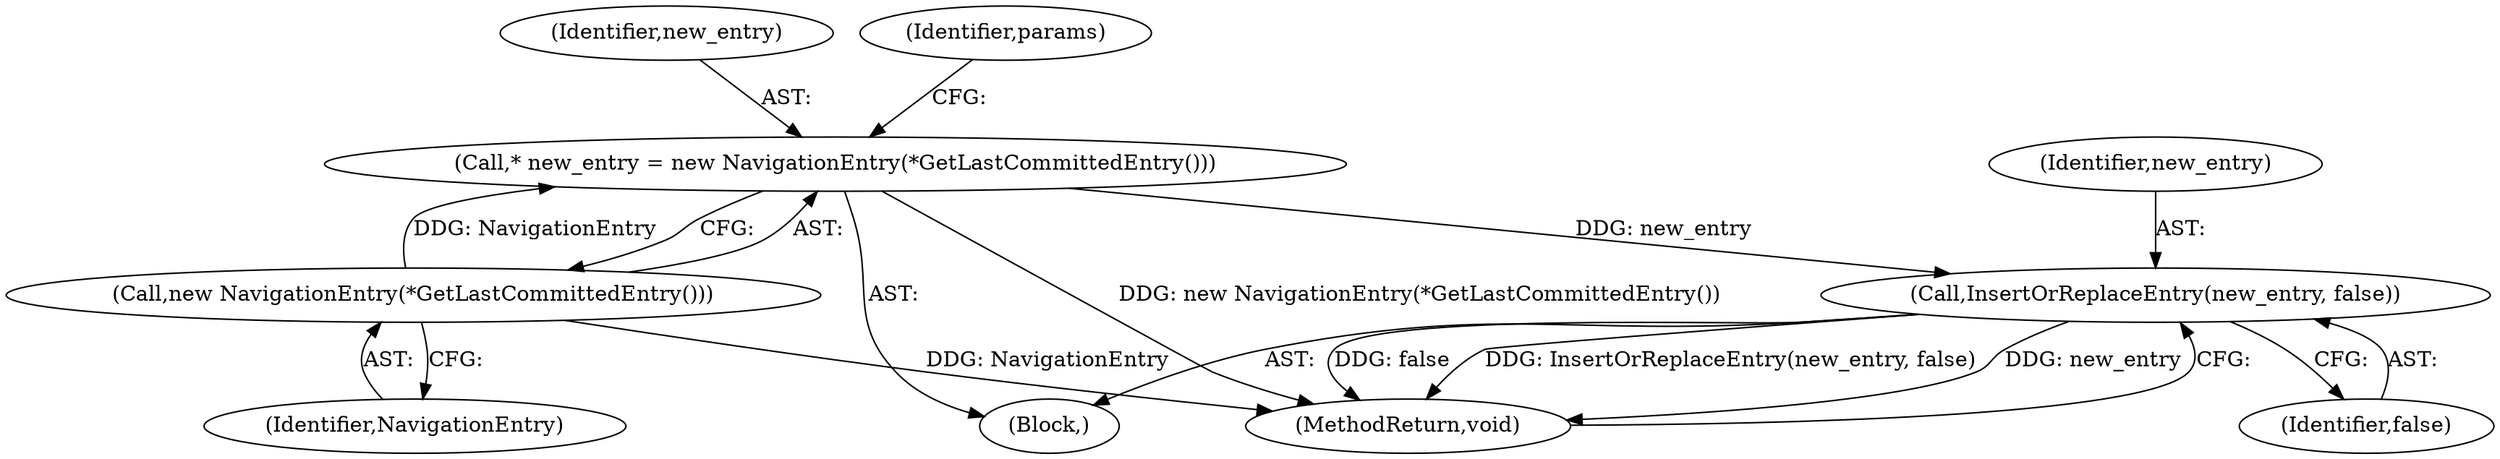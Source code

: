 digraph "0_Chrome_b9e2ecab97a8a7f3cce06951ab92a3eaef559206_0@pointer" {
"1000127" [label="(Call,InsertOrReplaceEntry(new_entry, false))"];
"1000119" [label="(Call,* new_entry = new NavigationEntry(*GetLastCommittedEntry()))"];
"1000121" [label="(Call,new NavigationEntry(*GetLastCommittedEntry()))"];
"1000120" [label="(Identifier,new_entry)"];
"1000127" [label="(Call,InsertOrReplaceEntry(new_entry, false))"];
"1000102" [label="(Block,)"];
"1000121" [label="(Call,new NavigationEntry(*GetLastCommittedEntry()))"];
"1000119" [label="(Call,* new_entry = new NavigationEntry(*GetLastCommittedEntry()))"];
"1000129" [label="(Identifier,false)"];
"1000125" [label="(Identifier,params)"];
"1000128" [label="(Identifier,new_entry)"];
"1000122" [label="(Identifier,NavigationEntry)"];
"1000130" [label="(MethodReturn,void)"];
"1000127" -> "1000102"  [label="AST: "];
"1000127" -> "1000129"  [label="CFG: "];
"1000128" -> "1000127"  [label="AST: "];
"1000129" -> "1000127"  [label="AST: "];
"1000130" -> "1000127"  [label="CFG: "];
"1000127" -> "1000130"  [label="DDG: false"];
"1000127" -> "1000130"  [label="DDG: InsertOrReplaceEntry(new_entry, false)"];
"1000127" -> "1000130"  [label="DDG: new_entry"];
"1000119" -> "1000127"  [label="DDG: new_entry"];
"1000119" -> "1000102"  [label="AST: "];
"1000119" -> "1000121"  [label="CFG: "];
"1000120" -> "1000119"  [label="AST: "];
"1000121" -> "1000119"  [label="AST: "];
"1000125" -> "1000119"  [label="CFG: "];
"1000119" -> "1000130"  [label="DDG: new NavigationEntry(*GetLastCommittedEntry())"];
"1000121" -> "1000119"  [label="DDG: NavigationEntry"];
"1000121" -> "1000122"  [label="CFG: "];
"1000122" -> "1000121"  [label="AST: "];
"1000121" -> "1000130"  [label="DDG: NavigationEntry"];
}
